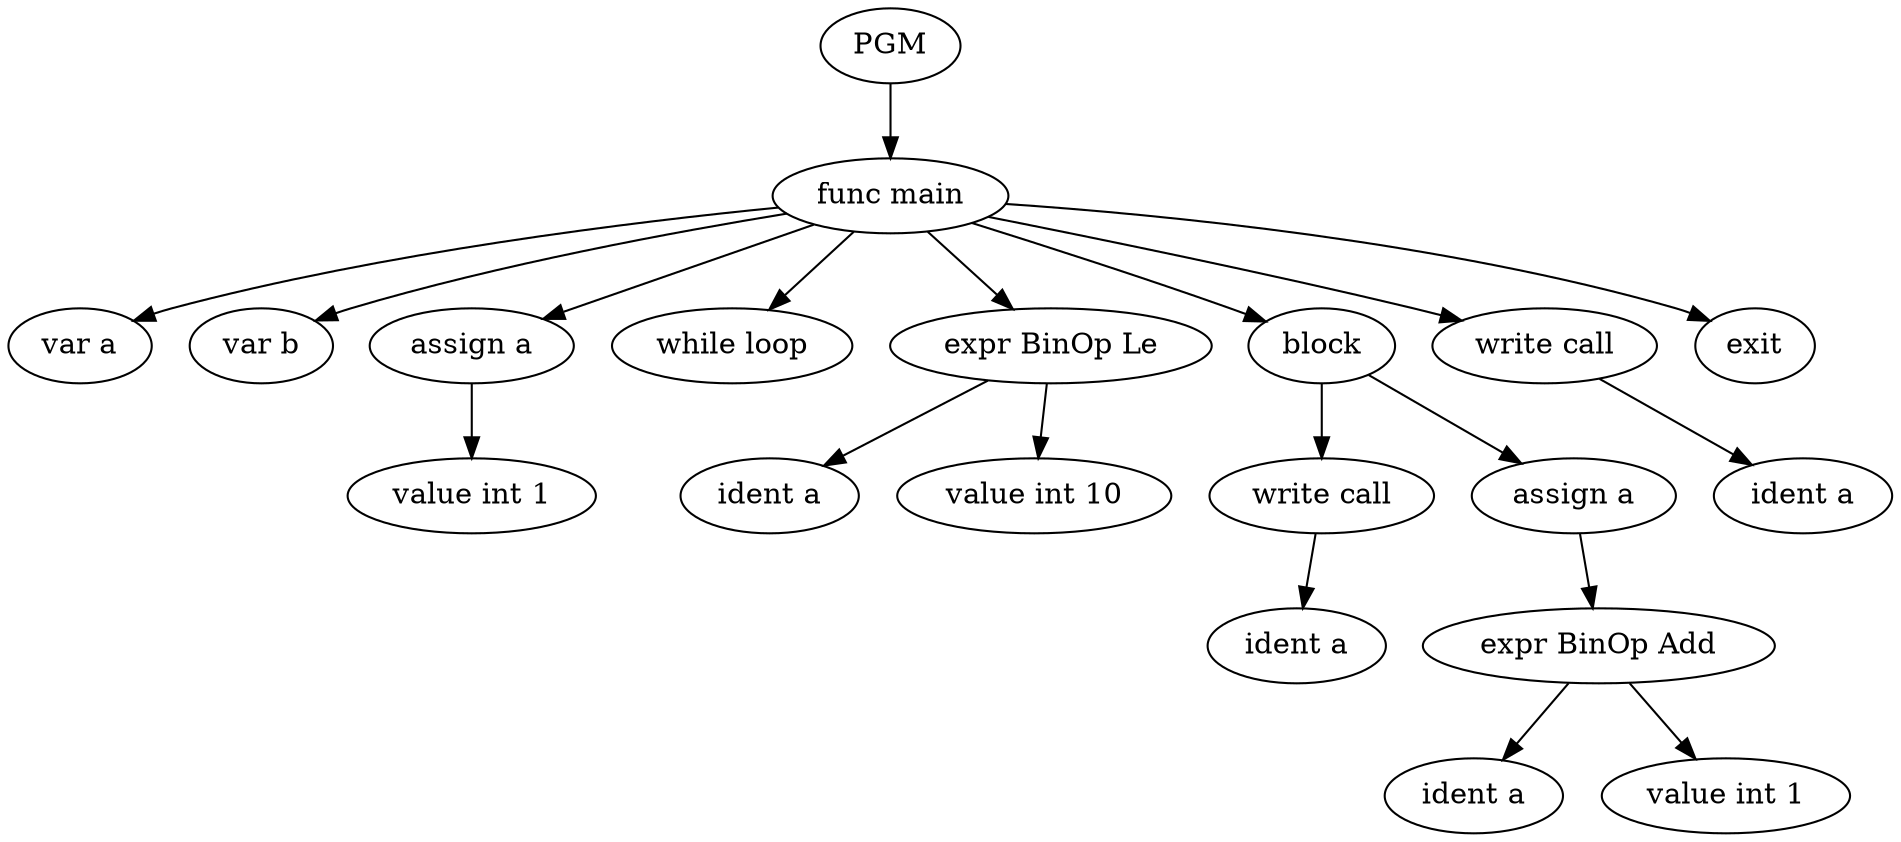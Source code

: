 digraph ast {
0[label = PGM, shape = ellipse]
1[label = "func main", shape = ellipse]
0 -> 1
2[label = "var a", shape = ellipse]
1 -> 2
3[label = "var b", shape = ellipse]
1 -> 3
4[label = "assign a", shape = ellipse]
1 -> 4
5[label = "value int 1", shape = ellipse]
4 -> 5
6[label = "while loop", shape = ellipse]
1 -> 6
7[label = "expr BinOp Le", shape = ellipse]
1 -> 7
8[label = "ident a", shape = ellipse]
7 -> 8
9[label = "value int 10", shape = ellipse]
7 -> 9
10[label = "block", shape = ellipse]
1 -> 10
11[label = "write call", shape = ellipse]
10 -> 11
12[label = "ident a", shape = ellipse]
11 -> 12
13[label = "assign a", shape = ellipse]
10 -> 13
14[label = "expr BinOp Add", shape = ellipse]
13 -> 14
15[label = "ident a", shape = ellipse]
14 -> 15
16[label = "value int 1", shape = ellipse]
14 -> 16
17[label = "write call", shape = ellipse]
1 -> 17
18[label = "ident a", shape = ellipse]
17 -> 18
19[label = "exit", shape = ellipse]
1 -> 19
}